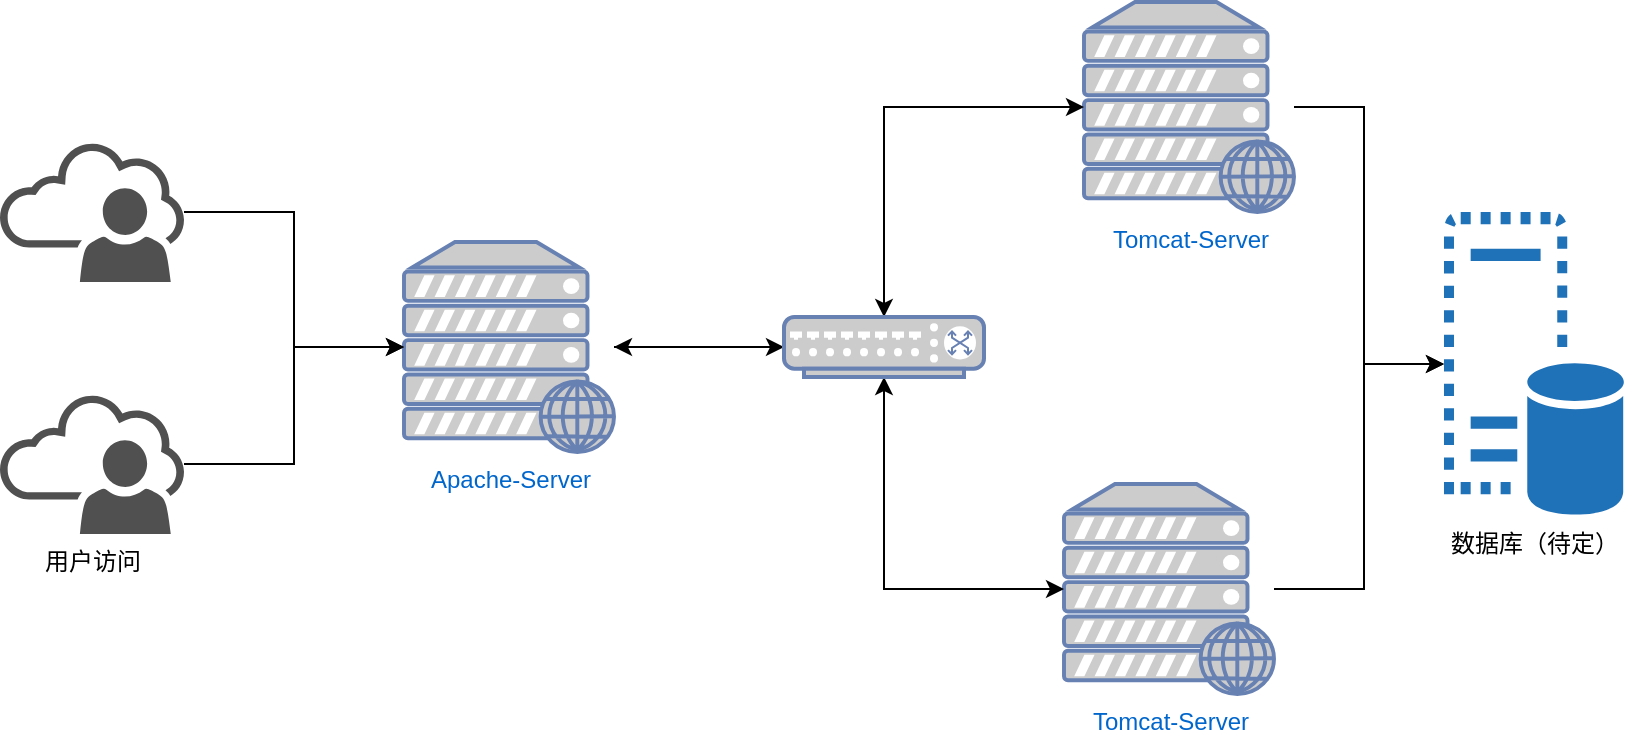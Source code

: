 <mxfile version="10.6.5" type="github"><diagram id="6a731a19-8d31-9384-78a2-239565b7b9f0" name="Page-1"><mxGraphModel dx="1030" dy="531" grid="1" gridSize="10" guides="1" tooltips="1" connect="1" arrows="1" fold="1" page="1" pageScale="1" pageWidth="1169" pageHeight="827" background="#ffffff" math="0" shadow="0"><root><mxCell id="0"/><mxCell id="1" parent="0"/><mxCell id="rih1qBaqkSFO7-O8IaMy-143" value="&lt;span lang=&quot;EN-US&quot;&gt;Apache-Server&lt;br&gt;&lt;br&gt;&lt;/span&gt;" style="fontColor=#0066CC;verticalAlign=top;verticalLabelPosition=bottom;labelPosition=center;align=center;html=1;outlineConnect=0;fillColor=#CCCCCC;strokeColor=#6881B3;gradientColor=none;gradientDirection=north;strokeWidth=2;shape=mxgraph.networks.web_server;" vertex="1" parent="1"><mxGeometry x="300" y="240" width="105" height="105" as="geometry"/></mxCell><mxCell id="rih1qBaqkSFO7-O8IaMy-159" style="edgeStyle=orthogonalEdgeStyle;rounded=0;orthogonalLoop=1;jettySize=auto;html=1;entryX=0.5;entryY=1;entryDx=0;entryDy=0;entryPerimeter=0;" edge="1" parent="1" source="rih1qBaqkSFO7-O8IaMy-148" target="rih1qBaqkSFO7-O8IaMy-154"><mxGeometry relative="1" as="geometry"/></mxCell><mxCell id="rih1qBaqkSFO7-O8IaMy-193" style="edgeStyle=orthogonalEdgeStyle;rounded=0;orthogonalLoop=1;jettySize=auto;html=1;" edge="1" parent="1" source="rih1qBaqkSFO7-O8IaMy-148" target="rih1qBaqkSFO7-O8IaMy-191"><mxGeometry relative="1" as="geometry"><Array as="points"><mxPoint x="780" y="414"/><mxPoint x="780" y="301"/></Array></mxGeometry></mxCell><mxCell id="rih1qBaqkSFO7-O8IaMy-148" value="Tomcat-Server" style="fontColor=#0066CC;verticalAlign=top;verticalLabelPosition=bottom;labelPosition=center;align=center;html=1;outlineConnect=0;fillColor=#CCCCCC;strokeColor=#6881B3;gradientColor=none;gradientDirection=north;strokeWidth=2;shape=mxgraph.networks.web_server;" vertex="1" parent="1"><mxGeometry x="630" y="361" width="105" height="105" as="geometry"/></mxCell><mxCell id="rih1qBaqkSFO7-O8IaMy-168" style="edgeStyle=orthogonalEdgeStyle;rounded=0;orthogonalLoop=1;jettySize=auto;html=1;exitX=0;exitY=0.5;exitDx=0;exitDy=0;exitPerimeter=0;" edge="1" parent="1" source="rih1qBaqkSFO7-O8IaMy-149" target="rih1qBaqkSFO7-O8IaMy-154"><mxGeometry relative="1" as="geometry"/></mxCell><mxCell id="rih1qBaqkSFO7-O8IaMy-192" style="edgeStyle=orthogonalEdgeStyle;rounded=0;orthogonalLoop=1;jettySize=auto;html=1;" edge="1" parent="1" source="rih1qBaqkSFO7-O8IaMy-149" target="rih1qBaqkSFO7-O8IaMy-191"><mxGeometry relative="1" as="geometry"><Array as="points"><mxPoint x="780" y="173"/><mxPoint x="780" y="301"/></Array></mxGeometry></mxCell><mxCell id="rih1qBaqkSFO7-O8IaMy-149" value="Tomcat-Server&lt;br&gt;" style="fontColor=#0066CC;verticalAlign=top;verticalLabelPosition=bottom;labelPosition=center;align=center;html=1;outlineConnect=0;fillColor=#CCCCCC;strokeColor=#6881B3;gradientColor=none;gradientDirection=north;strokeWidth=2;shape=mxgraph.networks.web_server;" vertex="1" parent="1"><mxGeometry x="640" y="120" width="105" height="105" as="geometry"/></mxCell><mxCell id="rih1qBaqkSFO7-O8IaMy-151" value="" style="edgeStyle=orthogonalEdgeStyle;rounded=0;orthogonalLoop=1;jettySize=auto;html=1;entryX=0;entryY=0.5;entryDx=0;entryDy=0;entryPerimeter=0;" edge="1" parent="1" source="rih1qBaqkSFO7-O8IaMy-143" target="rih1qBaqkSFO7-O8IaMy-154"><mxGeometry relative="1" as="geometry"><mxPoint x="485" y="292.5" as="targetPoint"/></mxGeometry></mxCell><mxCell id="rih1qBaqkSFO7-O8IaMy-155" style="edgeStyle=orthogonalEdgeStyle;rounded=0;orthogonalLoop=1;jettySize=auto;html=1;" edge="1" parent="1" source="rih1qBaqkSFO7-O8IaMy-154" target="rih1qBaqkSFO7-O8IaMy-143"><mxGeometry relative="1" as="geometry"/></mxCell><mxCell id="rih1qBaqkSFO7-O8IaMy-158" style="edgeStyle=orthogonalEdgeStyle;rounded=0;orthogonalLoop=1;jettySize=auto;html=1;entryX=0;entryY=0.5;entryDx=0;entryDy=0;entryPerimeter=0;" edge="1" parent="1" target="rih1qBaqkSFO7-O8IaMy-148"><mxGeometry relative="1" as="geometry"><mxPoint x="540" y="320" as="sourcePoint"/><mxPoint x="550" y="430" as="targetPoint"/><Array as="points"><mxPoint x="540" y="414"/></Array></mxGeometry></mxCell><mxCell id="rih1qBaqkSFO7-O8IaMy-165" value="" style="edgeStyle=orthogonalEdgeStyle;rounded=0;orthogonalLoop=1;jettySize=auto;html=1;entryX=0;entryY=0.5;entryDx=0;entryDy=0;entryPerimeter=0;exitX=0.5;exitY=0;exitDx=0;exitDy=0;exitPerimeter=0;" edge="1" parent="1" source="rih1qBaqkSFO7-O8IaMy-154" target="rih1qBaqkSFO7-O8IaMy-149"><mxGeometry relative="1" as="geometry"><mxPoint x="540" y="197.5" as="targetPoint"/></mxGeometry></mxCell><mxCell id="rih1qBaqkSFO7-O8IaMy-154" value="" style="fontColor=#0066CC;verticalAlign=top;verticalLabelPosition=bottom;labelPosition=center;align=center;html=1;outlineConnect=0;fillColor=#CCCCCC;strokeColor=#6881B3;gradientColor=none;gradientDirection=north;strokeWidth=2;shape=mxgraph.networks.switch;" vertex="1" parent="1"><mxGeometry x="490" y="277.5" width="100" height="30" as="geometry"/></mxCell><mxCell id="rih1qBaqkSFO7-O8IaMy-179" style="edgeStyle=orthogonalEdgeStyle;rounded=0;orthogonalLoop=1;jettySize=auto;html=1;" edge="1" parent="1" source="rih1qBaqkSFO7-O8IaMy-178" target="rih1qBaqkSFO7-O8IaMy-143"><mxGeometry relative="1" as="geometry"/></mxCell><mxCell id="rih1qBaqkSFO7-O8IaMy-178" value="" style="pointerEvents=1;shadow=0;dashed=0;html=1;strokeColor=none;fillColor=#505050;labelPosition=center;verticalLabelPosition=bottom;verticalAlign=top;outlineConnect=0;align=center;shape=mxgraph.office.users.online_user;" vertex="1" parent="1"><mxGeometry x="98" y="190" width="92" height="70" as="geometry"/></mxCell><mxCell id="rih1qBaqkSFO7-O8IaMy-181" style="edgeStyle=orthogonalEdgeStyle;rounded=0;orthogonalLoop=1;jettySize=auto;html=1;" edge="1" parent="1" source="rih1qBaqkSFO7-O8IaMy-180" target="rih1qBaqkSFO7-O8IaMy-143"><mxGeometry relative="1" as="geometry"/></mxCell><mxCell id="rih1qBaqkSFO7-O8IaMy-180" value="用户访问&lt;br&gt;&lt;br&gt;" style="pointerEvents=1;shadow=0;dashed=0;html=1;strokeColor=none;fillColor=#505050;labelPosition=center;verticalLabelPosition=bottom;verticalAlign=top;outlineConnect=0;align=center;shape=mxgraph.office.users.online_user;" vertex="1" parent="1"><mxGeometry x="98" y="316" width="92" height="70" as="geometry"/></mxCell><mxCell id="rih1qBaqkSFO7-O8IaMy-191" value="数据库（待定）&lt;br&gt;&lt;br&gt;" style="pointerEvents=1;shadow=0;dashed=0;html=1;strokeColor=none;labelPosition=center;verticalLabelPosition=bottom;verticalAlign=top;outlineConnect=0;align=center;shape=mxgraph.office.servers.virtual_database_server;fillColor=#2072B8;" vertex="1" parent="1"><mxGeometry x="820" y="225" width="90" height="152" as="geometry"/></mxCell></root></mxGraphModel></diagram></mxfile>
